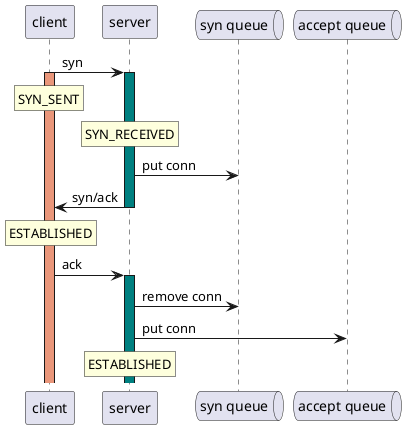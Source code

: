 @startuml
participant client as client
participant server as server
queue "syn queue" as syn
queue "accept queue" as accept
client -> server ++ #Teal : syn
activate client #DarkSalmon
rnote over client: SYN_SENT
rnote over server: SYN_RECEIVED
server -> syn : put conn
server -> client -- : syn/ack
rnote over client: ESTABLISHED
client -> server ++ #Teal : ack
server -> syn : remove conn
server -> accept : put conn
rnote over server: ESTABLISHED
@enduml
